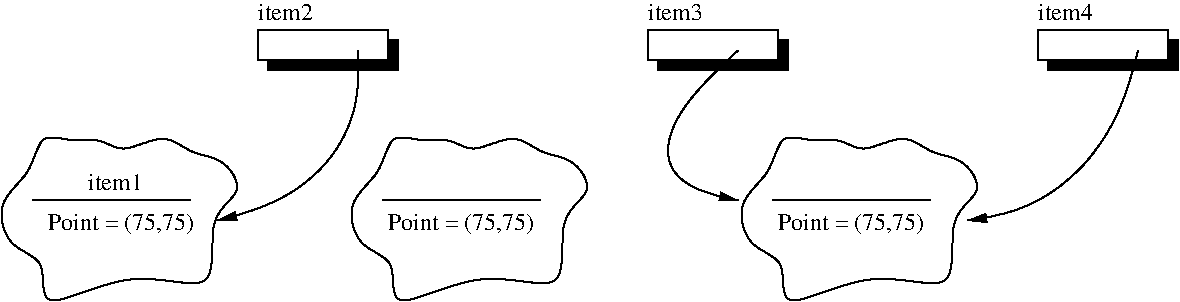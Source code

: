 #FIG 3.2
Landscape
Center
Inches
Letter  
100.00
Single
-2
1200 2
6 1425 2625 3375 4050
2 1 0 1 0 7 100 0 -1 0.000 0 0 -1 0 0 2
	 1760 3148 2947 3148
3 1 0 1 0 7 100 0 -1 0.000 0 0 0 16
	 1475 3148 1760 2958 1807 2625 2045 2720 2282 2673 2425 2815
	 2757 2625 2947 2815 3185 2815 3375 3100 3042 3243 3185 3908
	 2520 3623 1760 4050 1902 3575 1570 3528
	 1.000 1.000 1.000 1.000 1.000 1.000 1.000 1.000
	 1.000 1.000 1.000 1.000 1.000 1.000 1.000 1.000
-6
6 4100 2625 6000 4050
2 1 0 1 0 7 100 0 -1 0.000 0 0 -1 0 0 2
	 4385 3148 5572 3148
3 1 0 1 0 7 100 0 -1 0.000 0 0 0 16
	 4100 3148 4385 2958 4432 2625 4670 2720 4907 2673 5050 2815
	 5382 2625 5572 2815 5810 2815 6000 3100 5667 3243 5810 3908
	 5145 3623 4385 4050 4527 3575 4195 3528
	 1.000 1.000 1.000 1.000 1.000 1.000 1.000 1.000
	 1.000 1.000 1.000 1.000 1.000 1.000 1.000 1.000
-6
6 7025 2625 8925 4050
2 1 0 1 0 7 100 0 -1 0.000 0 0 -1 0 0 2
	 7310 3148 8497 3148
3 1 0 1 0 7 100 0 -1 0.000 0 0 0 16
	 7025 3148 7310 2958 7357 2625 7595 2720 7832 2673 7975 2815
	 8307 2625 8497 2815 8735 2815 8925 3100 8592 3243 8735 3908
	 8070 3623 7310 4050 7452 3575 7120 3528
	 1.000 1.000 1.000 1.000 1.000 1.000 1.000 1.000
	 1.000 1.000 1.000 1.000 1.000 1.000 1.000 1.000
-6
2 2 0 1 0 0 101 0 20 0.000 0 0 -1 0 0 5
	 3525 1950 4500 1950 4500 2175 3525 2175 3525 1950
2 2 0 1 0 7 100 0 20 0.000 0 0 -1 0 0 5
	 3450 1875 4425 1875 4425 2100 3450 2100 3450 1875
2 2 0 1 0 0 101 0 20 0.000 0 0 -1 0 0 5
	 6450 1950 7425 1950 7425 2175 6450 2175 6450 1950
2 2 0 1 0 7 100 0 20 0.000 0 0 -1 0 0 5
	 6375 1875 7350 1875 7350 2100 6375 2100 6375 1875
2 2 0 1 0 0 101 0 20 0.000 0 0 -1 0 0 5
	 9375 1950 10350 1950 10350 2175 9375 2175 9375 1950
2 2 0 1 0 7 100 0 20 0.000 0 0 -1 0 0 5
	 9300 1875 10275 1875 10275 2100 9300 2100 9300 1875
3 2 0 1 0 7 100 0 -1 0.000 0 1 0 3
	1 1 1.00 60.00 120.00
	 7050 2025 6525 2775 7050 3150
	 0.000 -1.000 0.000
3 2 0 1 0 7 100 0 -1 0.000 0 1 0 3
	1 1 1.00 60.00 120.00
	 10050 2025 9600 2925 8775 3300
	 0.000 -1.000 0.000
3 2 0 1 0 7 100 0 -1 0.000 0 1 0 3
	1 1 1.00 60.00 120.00
	 4200 2025 3975 2850 3150 3300
	 0.000 -1.000 0.000
4 0 0 100 0 0 12 0.0000 4 135 420 2175 3075 item1\001
4 0 0 100 0 0 12 0.0000 4 135 420 3450 1800 item2\001
4 0 0 100 0 0 12 0.0000 4 135 420 6375 1800 item3\001
4 0 0 100 0 0 12 0.0000 4 135 420 9300 1800 item4\001
4 0 0 100 0 0 12 0.0000 4 180 1140 7350 3375 Point = (75,75)\001
4 0 0 100 0 0 12 0.0000 4 180 1140 4425 3375 Point = (75,75)\001
4 0 0 100 0 0 12 0.0000 4 180 1140 1875 3375 Point = (75,75)\001
